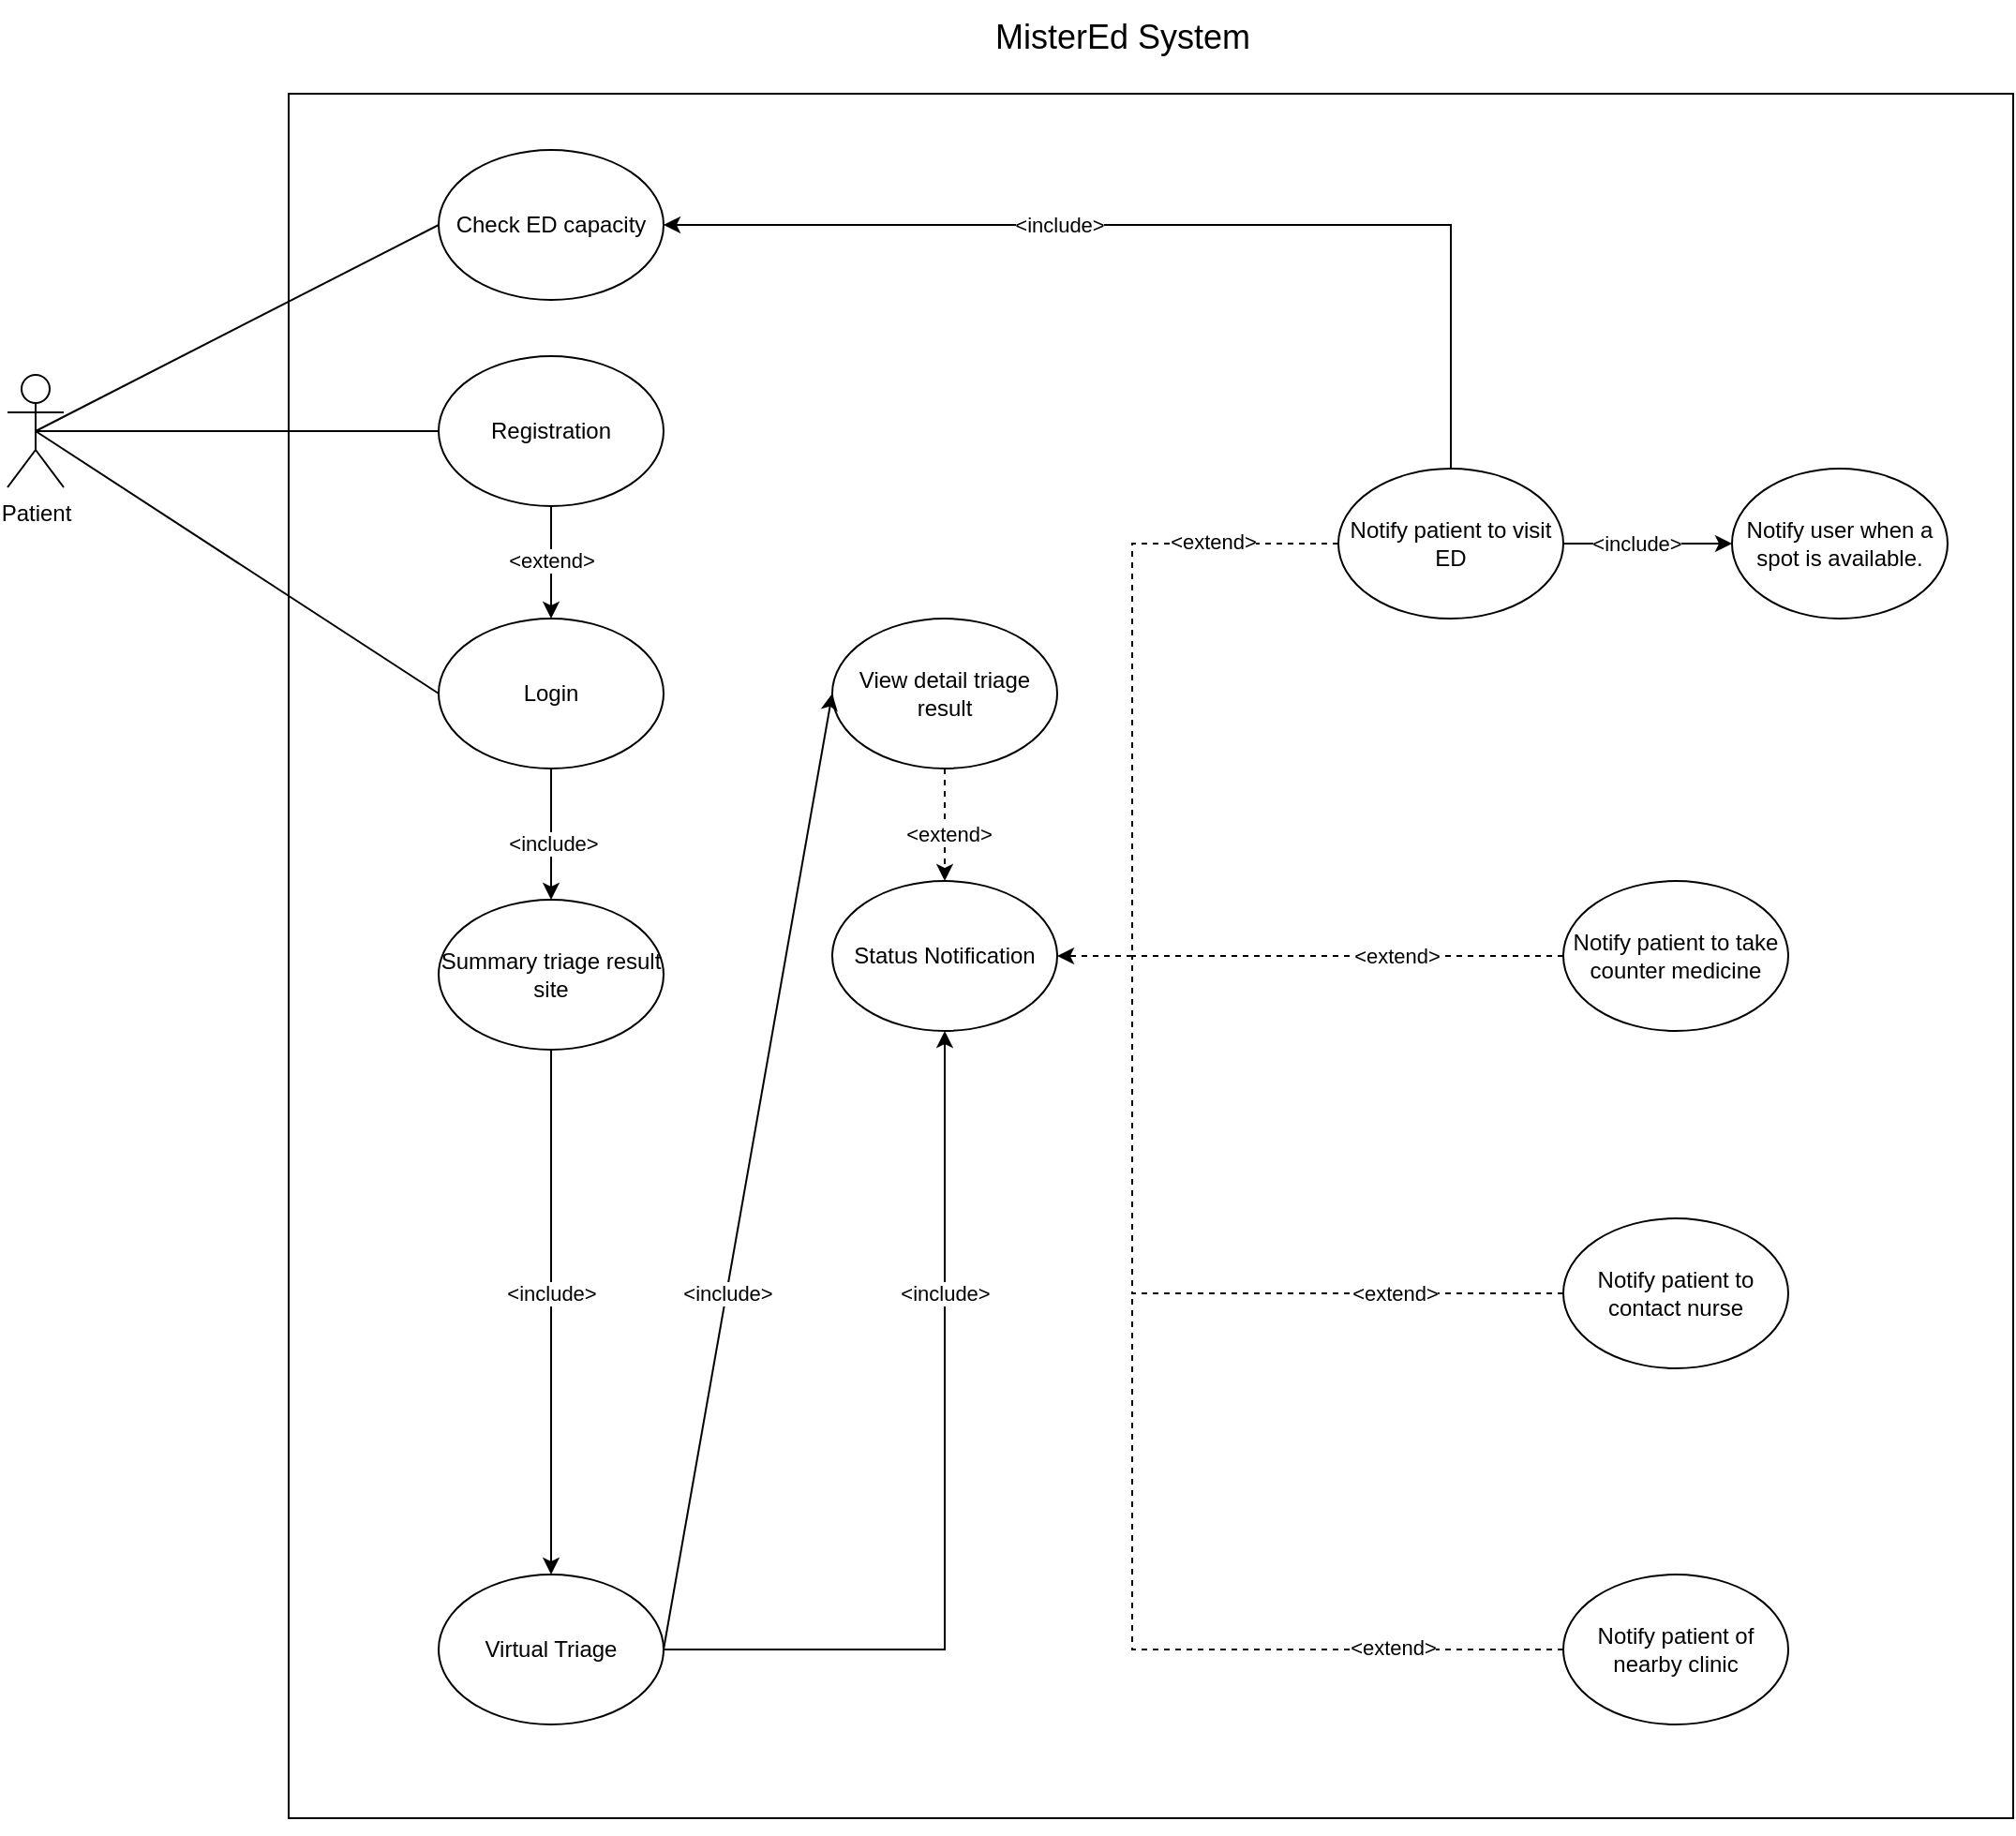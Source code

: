 <mxfile version="21.8.2" type="github">
  <diagram name="Page-1" id="44kL-8lOii-qEcLcEZFb">
    <mxGraphModel dx="1768" dy="1761" grid="1" gridSize="10" guides="1" tooltips="1" connect="1" arrows="1" fold="1" page="1" pageScale="1" pageWidth="850" pageHeight="1100" math="0" shadow="0">
      <root>
        <mxCell id="0" />
        <mxCell id="1" parent="0" />
        <mxCell id="MbSn2v3Lw9Q6L9Wrss_j-2" value="" style="whiteSpace=wrap;html=1;aspect=fixed;" parent="1" vertex="1">
          <mxGeometry x="-430" y="-100" width="920" height="920" as="geometry" />
        </mxCell>
        <mxCell id="MbSn2v3Lw9Q6L9Wrss_j-1" value="Patient" style="shape=umlActor;verticalLabelPosition=bottom;verticalAlign=top;html=1;outlineConnect=0;" parent="1" vertex="1">
          <mxGeometry x="-580" y="50" width="30" height="60" as="geometry" />
        </mxCell>
        <mxCell id="8dtzbFjmas_uAEnM9B7v-1" style="edgeStyle=orthogonalEdgeStyle;rounded=0;orthogonalLoop=1;jettySize=auto;html=1;exitX=0.5;exitY=1;exitDx=0;exitDy=0;" parent="1" source="MbSn2v3Lw9Q6L9Wrss_j-2" target="MbSn2v3Lw9Q6L9Wrss_j-2" edge="1">
          <mxGeometry relative="1" as="geometry" />
        </mxCell>
        <mxCell id="9cY2Qua1KASMOuqnOolk-1" value="Registration" style="ellipse;whiteSpace=wrap;html=1;" parent="1" vertex="1">
          <mxGeometry x="-350" y="40" width="120" height="80" as="geometry" />
        </mxCell>
        <mxCell id="9cY2Qua1KASMOuqnOolk-13" value="Login" style="ellipse;whiteSpace=wrap;html=1;" parent="1" vertex="1">
          <mxGeometry x="-350" y="180" width="120" height="80" as="geometry" />
        </mxCell>
        <mxCell id="9cY2Qua1KASMOuqnOolk-14" value="Check ED capacity" style="ellipse;whiteSpace=wrap;html=1;" parent="1" vertex="1">
          <mxGeometry x="-350" y="-70" width="120" height="80" as="geometry" />
        </mxCell>
        <mxCell id="9cY2Qua1KASMOuqnOolk-17" value="Summary triage result site" style="ellipse;whiteSpace=wrap;html=1;" parent="1" vertex="1">
          <mxGeometry x="-350" y="330" width="120" height="80" as="geometry" />
        </mxCell>
        <mxCell id="9cY2Qua1KASMOuqnOolk-18" value="Status Notification" style="ellipse;whiteSpace=wrap;html=1;" parent="1" vertex="1">
          <mxGeometry x="-140" y="320" width="120" height="80" as="geometry" />
        </mxCell>
        <mxCell id="9cY2Qua1KASMOuqnOolk-21" value="Notify patient to visit ED" style="ellipse;whiteSpace=wrap;html=1;" parent="1" vertex="1">
          <mxGeometry x="130" y="100" width="120" height="80" as="geometry" />
        </mxCell>
        <mxCell id="9cY2Qua1KASMOuqnOolk-59" value="&lt;font style=&quot;font-size: 18px;&quot;&gt;MisterEd System&lt;/font&gt;" style="text;html=1;strokeColor=none;fillColor=none;align=center;verticalAlign=middle;whiteSpace=wrap;rounded=0;" parent="1" vertex="1">
          <mxGeometry x="-90" y="-150" width="210" height="40" as="geometry" />
        </mxCell>
        <mxCell id="9cY2Qua1KASMOuqnOolk-82" value="Virtual Triage" style="ellipse;whiteSpace=wrap;html=1;" parent="1" vertex="1">
          <mxGeometry x="-350" y="690" width="120" height="80" as="geometry" />
        </mxCell>
        <mxCell id="9cY2Qua1KASMOuqnOolk-84" value="" style="endArrow=classic;html=1;rounded=0;exitX=0.5;exitY=1;exitDx=0;exitDy=0;entryX=0.5;entryY=0;entryDx=0;entryDy=0;" parent="1" source="9cY2Qua1KASMOuqnOolk-17" target="9cY2Qua1KASMOuqnOolk-82" edge="1">
          <mxGeometry width="50" height="50" relative="1" as="geometry">
            <mxPoint x="-270" y="390" as="sourcePoint" />
            <mxPoint x="-220" y="340" as="targetPoint" />
          </mxGeometry>
        </mxCell>
        <mxCell id="9cY2Qua1KASMOuqnOolk-85" value="&amp;lt;include&amp;gt;" style="edgeLabel;html=1;align=center;verticalAlign=middle;resizable=0;points=[];" parent="9cY2Qua1KASMOuqnOolk-84" vertex="1" connectable="0">
          <mxGeometry x="-0.129" y="2" relative="1" as="geometry">
            <mxPoint x="-2" y="8" as="offset" />
          </mxGeometry>
        </mxCell>
        <mxCell id="9cY2Qua1KASMOuqnOolk-86" value="&amp;lt;include&amp;gt;" style="endArrow=classic;html=1;rounded=0;exitX=1;exitY=0.5;exitDx=0;exitDy=0;entryX=0.5;entryY=1;entryDx=0;entryDy=0;" parent="1" source="9cY2Qua1KASMOuqnOolk-82" target="9cY2Qua1KASMOuqnOolk-18" edge="1">
          <mxGeometry x="0.417" width="50" height="50" relative="1" as="geometry">
            <mxPoint x="-220" y="540" as="sourcePoint" />
            <mxPoint x="-170" y="490" as="targetPoint" />
            <Array as="points">
              <mxPoint x="-80" y="730" />
            </Array>
            <mxPoint as="offset" />
          </mxGeometry>
        </mxCell>
        <mxCell id="9cY2Qua1KASMOuqnOolk-87" value="" style="endArrow=classic;html=1;rounded=0;exitX=1;exitY=0.5;exitDx=0;exitDy=0;entryX=0;entryY=0.5;entryDx=0;entryDy=0;" parent="1" source="9cY2Qua1KASMOuqnOolk-21" target="zv6PDwjK5vkNwOWGPEP8-19" edge="1">
          <mxGeometry width="50" height="50" relative="1" as="geometry">
            <mxPoint x="190" y="230" as="sourcePoint" />
            <mxPoint x="340" y="140" as="targetPoint" />
          </mxGeometry>
        </mxCell>
        <mxCell id="9cY2Qua1KASMOuqnOolk-88" value="&amp;lt;include&amp;gt;" style="edgeLabel;html=1;align=center;verticalAlign=middle;resizable=0;points=[];" parent="9cY2Qua1KASMOuqnOolk-87" vertex="1" connectable="0">
          <mxGeometry x="-0.15" relative="1" as="geometry">
            <mxPoint as="offset" />
          </mxGeometry>
        </mxCell>
        <mxCell id="9cY2Qua1KASMOuqnOolk-103" value="" style="endArrow=classic;html=1;rounded=0;entryX=0.5;entryY=0;entryDx=0;entryDy=0;exitX=0.5;exitY=1;exitDx=0;exitDy=0;" parent="1" source="9cY2Qua1KASMOuqnOolk-13" target="9cY2Qua1KASMOuqnOolk-17" edge="1">
          <mxGeometry width="50" height="50" relative="1" as="geometry">
            <mxPoint x="-260" y="370" as="sourcePoint" />
            <mxPoint x="-250" y="460" as="targetPoint" />
          </mxGeometry>
        </mxCell>
        <mxCell id="9cY2Qua1KASMOuqnOolk-104" value="&amp;lt;include&amp;gt;" style="edgeLabel;html=1;align=center;verticalAlign=middle;resizable=0;points=[];" parent="9cY2Qua1KASMOuqnOolk-103" vertex="1" connectable="0">
          <mxGeometry x="0.133" y="1" relative="1" as="geometry">
            <mxPoint as="offset" />
          </mxGeometry>
        </mxCell>
        <mxCell id="9cY2Qua1KASMOuqnOolk-105" value="" style="endArrow=none;html=1;rounded=0;entryX=0;entryY=0.5;entryDx=0;entryDy=0;exitX=0.5;exitY=0.5;exitDx=0;exitDy=0;exitPerimeter=0;" parent="1" source="MbSn2v3Lw9Q6L9Wrss_j-1" target="9cY2Qua1KASMOuqnOolk-13" edge="1">
          <mxGeometry width="50" height="50" relative="1" as="geometry">
            <mxPoint x="-560" y="140" as="sourcePoint" />
            <mxPoint x="-430" y="110" as="targetPoint" />
          </mxGeometry>
        </mxCell>
        <mxCell id="9cY2Qua1KASMOuqnOolk-106" value="" style="endArrow=none;html=1;rounded=0;exitX=0.5;exitY=0.5;exitDx=0;exitDy=0;exitPerimeter=0;entryX=0;entryY=0.5;entryDx=0;entryDy=0;" parent="1" source="MbSn2v3Lw9Q6L9Wrss_j-1" target="9cY2Qua1KASMOuqnOolk-1" edge="1">
          <mxGeometry width="50" height="50" relative="1" as="geometry">
            <mxPoint x="-475" y="70" as="sourcePoint" />
            <mxPoint x="-425" y="20" as="targetPoint" />
          </mxGeometry>
        </mxCell>
        <mxCell id="9cY2Qua1KASMOuqnOolk-107" value="" style="endArrow=none;html=1;rounded=0;exitX=0;exitY=0.5;exitDx=0;exitDy=0;entryX=0.5;entryY=0.5;entryDx=0;entryDy=0;entryPerimeter=0;" parent="1" source="9cY2Qua1KASMOuqnOolk-14" target="MbSn2v3Lw9Q6L9Wrss_j-1" edge="1">
          <mxGeometry width="50" height="50" relative="1" as="geometry">
            <mxPoint x="-170" y="600" as="sourcePoint" />
            <mxPoint x="-120" y="550" as="targetPoint" />
          </mxGeometry>
        </mxCell>
        <mxCell id="9cY2Qua1KASMOuqnOolk-108" value="" style="endArrow=classic;html=1;rounded=0;exitX=0.5;exitY=1;exitDx=0;exitDy=0;entryX=0.5;entryY=0;entryDx=0;entryDy=0;" parent="1" source="9cY2Qua1KASMOuqnOolk-1" target="9cY2Qua1KASMOuqnOolk-13" edge="1">
          <mxGeometry width="50" height="50" relative="1" as="geometry">
            <mxPoint x="-170" y="350" as="sourcePoint" />
            <mxPoint x="-120" y="300" as="targetPoint" />
          </mxGeometry>
        </mxCell>
        <mxCell id="9cY2Qua1KASMOuqnOolk-109" value="&amp;lt;extend&amp;gt;" style="edgeLabel;html=1;align=center;verticalAlign=middle;resizable=0;points=[];" parent="9cY2Qua1KASMOuqnOolk-108" vertex="1" connectable="0">
          <mxGeometry x="-0.044" relative="1" as="geometry">
            <mxPoint as="offset" />
          </mxGeometry>
        </mxCell>
        <mxCell id="9cY2Qua1KASMOuqnOolk-110" value="" style="endArrow=classic;html=1;rounded=0;entryX=1;entryY=0.5;entryDx=0;entryDy=0;exitX=0.5;exitY=0;exitDx=0;exitDy=0;" parent="1" source="9cY2Qua1KASMOuqnOolk-21" target="9cY2Qua1KASMOuqnOolk-14" edge="1">
          <mxGeometry width="50" height="50" relative="1" as="geometry">
            <mxPoint x="200" y="110" as="sourcePoint" />
            <mxPoint x="-220" y="-30" as="targetPoint" />
            <Array as="points">
              <mxPoint x="190" y="-30" />
            </Array>
          </mxGeometry>
        </mxCell>
        <mxCell id="9cY2Qua1KASMOuqnOolk-111" value="&amp;lt;include&amp;gt;" style="edgeLabel;html=1;align=center;verticalAlign=middle;resizable=0;points=[];" parent="9cY2Qua1KASMOuqnOolk-110" vertex="1" connectable="0">
          <mxGeometry x="0.232" relative="1" as="geometry">
            <mxPoint as="offset" />
          </mxGeometry>
        </mxCell>
        <mxCell id="zv6PDwjK5vkNwOWGPEP8-1" value="View detail triage result" style="ellipse;whiteSpace=wrap;html=1;" parent="1" vertex="1">
          <mxGeometry x="-140" y="180" width="120" height="80" as="geometry" />
        </mxCell>
        <mxCell id="zv6PDwjK5vkNwOWGPEP8-2" value="" style="endArrow=classic;html=1;rounded=0;exitX=0.5;exitY=1;exitDx=0;exitDy=0;dashed=1;" parent="1" source="zv6PDwjK5vkNwOWGPEP8-1" target="9cY2Qua1KASMOuqnOolk-18" edge="1">
          <mxGeometry width="50" height="50" relative="1" as="geometry">
            <mxPoint x="-20" y="260" as="sourcePoint" />
            <mxPoint x="30" y="210" as="targetPoint" />
          </mxGeometry>
        </mxCell>
        <mxCell id="zv6PDwjK5vkNwOWGPEP8-3" value="&amp;lt;extend&amp;gt;" style="edgeLabel;html=1;align=center;verticalAlign=middle;resizable=0;points=[];" parent="zv6PDwjK5vkNwOWGPEP8-2" vertex="1" connectable="0">
          <mxGeometry x="0.167" y="2" relative="1" as="geometry">
            <mxPoint as="offset" />
          </mxGeometry>
        </mxCell>
        <mxCell id="zv6PDwjK5vkNwOWGPEP8-4" value="" style="endArrow=classic;html=1;rounded=0;exitX=1;exitY=0.5;exitDx=0;exitDy=0;entryX=0;entryY=0.5;entryDx=0;entryDy=0;" parent="1" source="9cY2Qua1KASMOuqnOolk-82" target="zv6PDwjK5vkNwOWGPEP8-1" edge="1">
          <mxGeometry width="50" height="50" relative="1" as="geometry">
            <mxPoint x="-170.001" y="690" as="sourcePoint" />
            <mxPoint x="-170" y="380" as="targetPoint" />
          </mxGeometry>
        </mxCell>
        <mxCell id="zv6PDwjK5vkNwOWGPEP8-5" value="&amp;lt;include&amp;gt;" style="edgeLabel;html=1;align=center;verticalAlign=middle;resizable=0;points=[];" parent="zv6PDwjK5vkNwOWGPEP8-4" vertex="1" connectable="0">
          <mxGeometry x="-0.27" y="-1" relative="1" as="geometry">
            <mxPoint y="-4" as="offset" />
          </mxGeometry>
        </mxCell>
        <mxCell id="zv6PDwjK5vkNwOWGPEP8-8" value="" style="endArrow=classic;html=1;rounded=0;entryX=1;entryY=0.5;entryDx=0;entryDy=0;exitX=0;exitY=0.5;exitDx=0;exitDy=0;dashed=1;" parent="1" source="9cY2Qua1KASMOuqnOolk-21" target="9cY2Qua1KASMOuqnOolk-18" edge="1">
          <mxGeometry width="50" height="50" relative="1" as="geometry">
            <mxPoint x="-20" y="250" as="sourcePoint" />
            <mxPoint x="30" y="200" as="targetPoint" />
            <Array as="points">
              <mxPoint x="20" y="140" />
              <mxPoint x="20" y="360" />
            </Array>
          </mxGeometry>
        </mxCell>
        <mxCell id="zv6PDwjK5vkNwOWGPEP8-9" value="&amp;lt;extend&amp;gt;" style="edgeLabel;html=1;align=center;verticalAlign=middle;resizable=0;points=[];" parent="zv6PDwjK5vkNwOWGPEP8-8" vertex="1" connectable="0">
          <mxGeometry x="-0.638" y="-1" relative="1" as="geometry">
            <mxPoint as="offset" />
          </mxGeometry>
        </mxCell>
        <mxCell id="zv6PDwjK5vkNwOWGPEP8-12" value="" style="endArrow=none;dashed=1;html=1;rounded=0;exitX=0;exitY=0.5;exitDx=0;exitDy=0;" parent="1" source="zv6PDwjK5vkNwOWGPEP8-13" edge="1">
          <mxGeometry width="50" height="50" relative="1" as="geometry">
            <mxPoint x="140" y="360" as="sourcePoint" />
            <mxPoint x="20" y="360" as="targetPoint" />
          </mxGeometry>
        </mxCell>
        <mxCell id="zv6PDwjK5vkNwOWGPEP8-20" value="&amp;lt;extend&amp;gt;" style="edgeLabel;html=1;align=center;verticalAlign=middle;resizable=0;points=[];" parent="zv6PDwjK5vkNwOWGPEP8-12" vertex="1" connectable="0">
          <mxGeometry x="0.109" relative="1" as="geometry">
            <mxPoint x="38" as="offset" />
          </mxGeometry>
        </mxCell>
        <mxCell id="zv6PDwjK5vkNwOWGPEP8-13" value="Notify patient to take counter medicine" style="ellipse;whiteSpace=wrap;html=1;" parent="1" vertex="1">
          <mxGeometry x="250" y="320" width="120" height="80" as="geometry" />
        </mxCell>
        <mxCell id="zv6PDwjK5vkNwOWGPEP8-14" value="Notify patient to contact nurse" style="ellipse;whiteSpace=wrap;html=1;" parent="1" vertex="1">
          <mxGeometry x="250" y="500" width="120" height="80" as="geometry" />
        </mxCell>
        <mxCell id="zv6PDwjK5vkNwOWGPEP8-16" value="" style="endArrow=none;dashed=1;html=1;rounded=0;exitX=0;exitY=0.5;exitDx=0;exitDy=0;" parent="1" source="zv6PDwjK5vkNwOWGPEP8-14" edge="1">
          <mxGeometry width="50" height="50" relative="1" as="geometry">
            <mxPoint x="-20" y="470" as="sourcePoint" />
            <mxPoint x="20" y="360" as="targetPoint" />
            <Array as="points">
              <mxPoint x="20" y="540" />
            </Array>
          </mxGeometry>
        </mxCell>
        <mxCell id="zv6PDwjK5vkNwOWGPEP8-21" value="&amp;lt;extend&amp;gt;" style="edgeLabel;html=1;align=center;verticalAlign=middle;resizable=0;points=[];" parent="zv6PDwjK5vkNwOWGPEP8-16" vertex="1" connectable="0">
          <mxGeometry x="-0.586" relative="1" as="geometry">
            <mxPoint x="-5" as="offset" />
          </mxGeometry>
        </mxCell>
        <mxCell id="zv6PDwjK5vkNwOWGPEP8-17" value="Notify patient of nearby clinic" style="ellipse;whiteSpace=wrap;html=1;" parent="1" vertex="1">
          <mxGeometry x="250" y="690" width="120" height="80" as="geometry" />
        </mxCell>
        <mxCell id="zv6PDwjK5vkNwOWGPEP8-18" value="" style="endArrow=none;dashed=1;html=1;rounded=0;exitX=0;exitY=0.5;exitDx=0;exitDy=0;" parent="1" source="zv6PDwjK5vkNwOWGPEP8-17" edge="1">
          <mxGeometry width="50" height="50" relative="1" as="geometry">
            <mxPoint y="780" as="sourcePoint" />
            <mxPoint x="20" y="540" as="targetPoint" />
            <Array as="points">
              <mxPoint x="20" y="730" />
            </Array>
          </mxGeometry>
        </mxCell>
        <mxCell id="zv6PDwjK5vkNwOWGPEP8-22" value="&amp;lt;extend&amp;gt;" style="edgeLabel;html=1;align=center;verticalAlign=middle;resizable=0;points=[];" parent="zv6PDwjK5vkNwOWGPEP8-18" vertex="1" connectable="0">
          <mxGeometry x="-0.567" y="-1" relative="1" as="geometry">
            <mxPoint as="offset" />
          </mxGeometry>
        </mxCell>
        <mxCell id="zv6PDwjK5vkNwOWGPEP8-19" value="Notify user when a spot is available." style="ellipse;whiteSpace=wrap;html=1;" parent="1" vertex="1">
          <mxGeometry x="340" y="100" width="115" height="80" as="geometry" />
        </mxCell>
      </root>
    </mxGraphModel>
  </diagram>
</mxfile>
